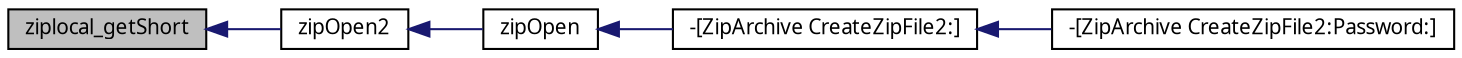 digraph G
{
  edge [fontname="FreeSans.ttf",fontsize="10",labelfontname="FreeSans.ttf",labelfontsize="10"];
  node [fontname="FreeSans.ttf",fontsize="10",shape=record];
  rankdir=LR;
  Node1 [label="ziplocal_getShort",height=0.2,width=0.4,color="black", fillcolor="grey75", style="filled" fontcolor="black"];
  Node1 -> Node2 [dir=back,color="midnightblue",fontsize="10",style="solid",fontname="FreeSans.ttf"];
  Node2 [label="zipOpen2",height=0.2,width=0.4,color="black", fillcolor="white", style="filled",URL="$zip_8c.html#a1e81b9e717c86e8c7ef8914534cd83e1"];
  Node2 -> Node3 [dir=back,color="midnightblue",fontsize="10",style="solid",fontname="FreeSans.ttf"];
  Node3 [label="zipOpen",height=0.2,width=0.4,color="black", fillcolor="white", style="filled",URL="$zip_8c.html#a0fdf7997a92da1a0e3e0ec4fc270494c"];
  Node3 -> Node4 [dir=back,color="midnightblue",fontsize="10",style="solid",fontname="FreeSans.ttf"];
  Node4 [label="-[ZipArchive CreateZipFile2:]",height=0.2,width=0.4,color="black", fillcolor="white", style="filled",URL="$interface_zip_archive.html#a70358b00d370617ce3102d40e6102e92"];
  Node4 -> Node5 [dir=back,color="midnightblue",fontsize="10",style="solid",fontname="FreeSans.ttf"];
  Node5 [label="-[ZipArchive CreateZipFile2:Password:]",height=0.2,width=0.4,color="black", fillcolor="white", style="filled",URL="$interface_zip_archive.html#a74d2947f6a62a240c8f42f0a0dfc9233"];
}
